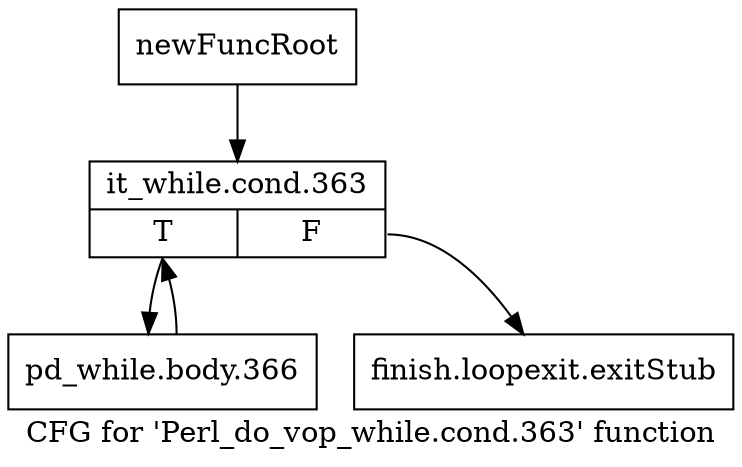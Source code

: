 digraph "CFG for 'Perl_do_vop_while.cond.363' function" {
	label="CFG for 'Perl_do_vop_while.cond.363' function";

	Node0x4b07260 [shape=record,label="{newFuncRoot}"];
	Node0x4b07260 -> Node0x4b07300;
	Node0x4b072b0 [shape=record,label="{finish.loopexit.exitStub}"];
	Node0x4b07300 [shape=record,label="{it_while.cond.363|{<s0>T|<s1>F}}"];
	Node0x4b07300:s0 -> Node0x4b077b0;
	Node0x4b07300:s1 -> Node0x4b072b0;
	Node0x4b077b0 [shape=record,label="{pd_while.body.366}"];
	Node0x4b077b0 -> Node0x4b07300;
}
